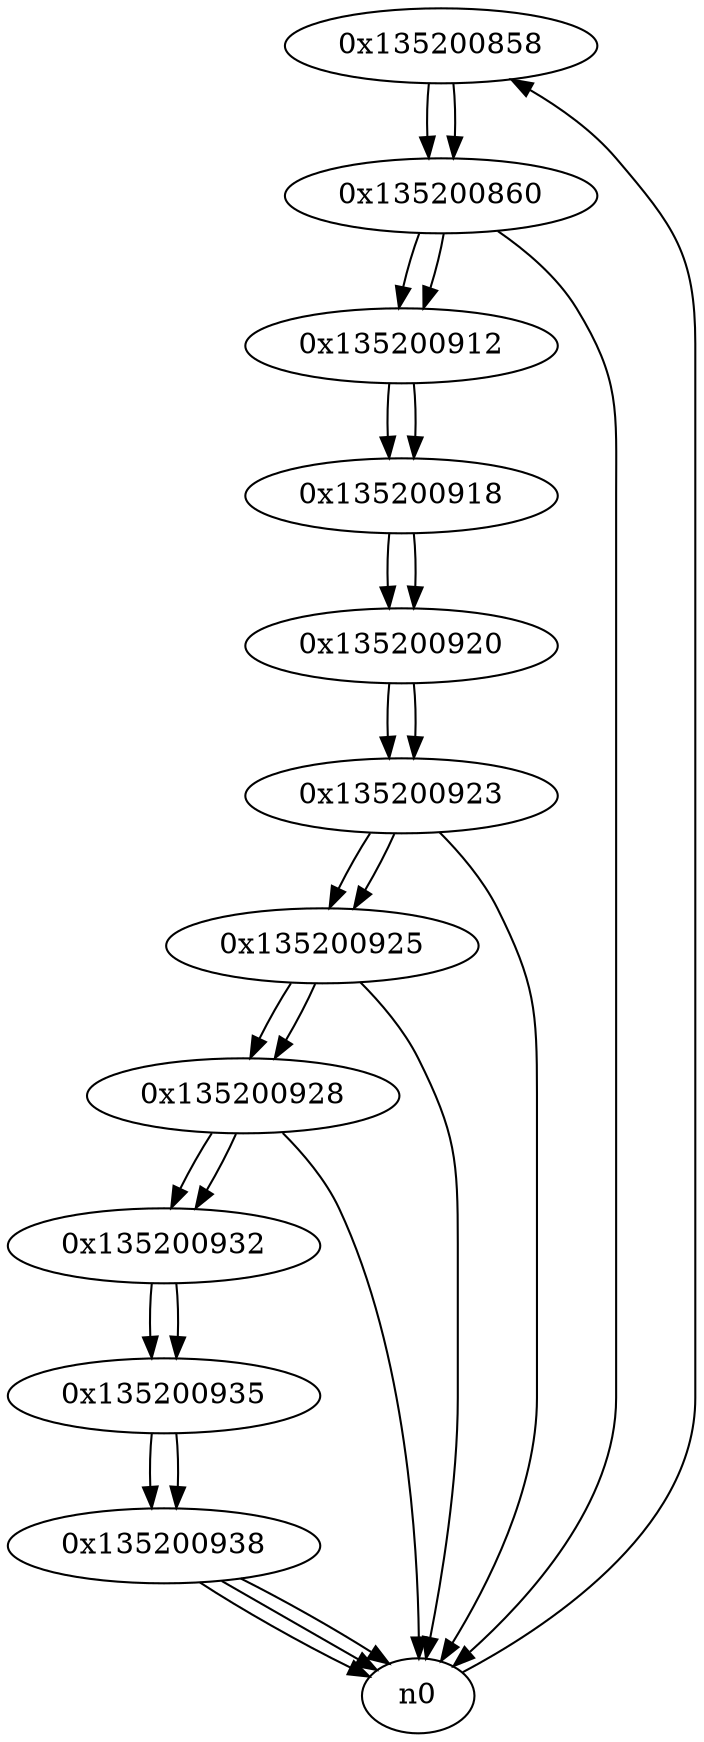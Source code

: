 digraph G{
/* nodes */
  n1 [label="0x135200858"]
  n2 [label="0x135200860"]
  n3 [label="0x135200912"]
  n4 [label="0x135200918"]
  n5 [label="0x135200920"]
  n6 [label="0x135200923"]
  n7 [label="0x135200925"]
  n8 [label="0x135200928"]
  n9 [label="0x135200932"]
  n10 [label="0x135200935"]
  n11 [label="0x135200938"]
/* edges */
n1 -> n2;
n0 -> n1;
n2 -> n3;
n2 -> n0;
n1 -> n2;
n3 -> n4;
n2 -> n3;
n4 -> n5;
n3 -> n4;
n5 -> n6;
n4 -> n5;
n6 -> n7;
n6 -> n0;
n5 -> n6;
n7 -> n8;
n7 -> n0;
n6 -> n7;
n8 -> n9;
n8 -> n0;
n7 -> n8;
n9 -> n10;
n8 -> n9;
n10 -> n11;
n9 -> n10;
n11 -> n0;
n11 -> n0;
n11 -> n0;
n10 -> n11;
}
